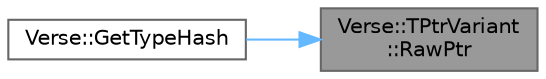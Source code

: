 digraph "Verse::TPtrVariant::RawPtr"
{
 // INTERACTIVE_SVG=YES
 // LATEX_PDF_SIZE
  bgcolor="transparent";
  edge [fontname=Helvetica,fontsize=10,labelfontname=Helvetica,labelfontsize=10];
  node [fontname=Helvetica,fontsize=10,shape=box,height=0.2,width=0.4];
  rankdir="RL";
  Node1 [id="Node000001",label="Verse::TPtrVariant\l::RawPtr",height=0.2,width=0.4,color="gray40", fillcolor="grey60", style="filled", fontcolor="black",tooltip=" "];
  Node1 -> Node2 [id="edge1_Node000001_Node000002",dir="back",color="steelblue1",style="solid",tooltip=" "];
  Node2 [id="Node000002",label="Verse::GetTypeHash",height=0.2,width=0.4,color="grey40", fillcolor="white", style="filled",URL="$d3/d05/namespaceVerse.html#a8403b92df072a7e0b6e4946ef10cc0a4",tooltip=" "];
}
